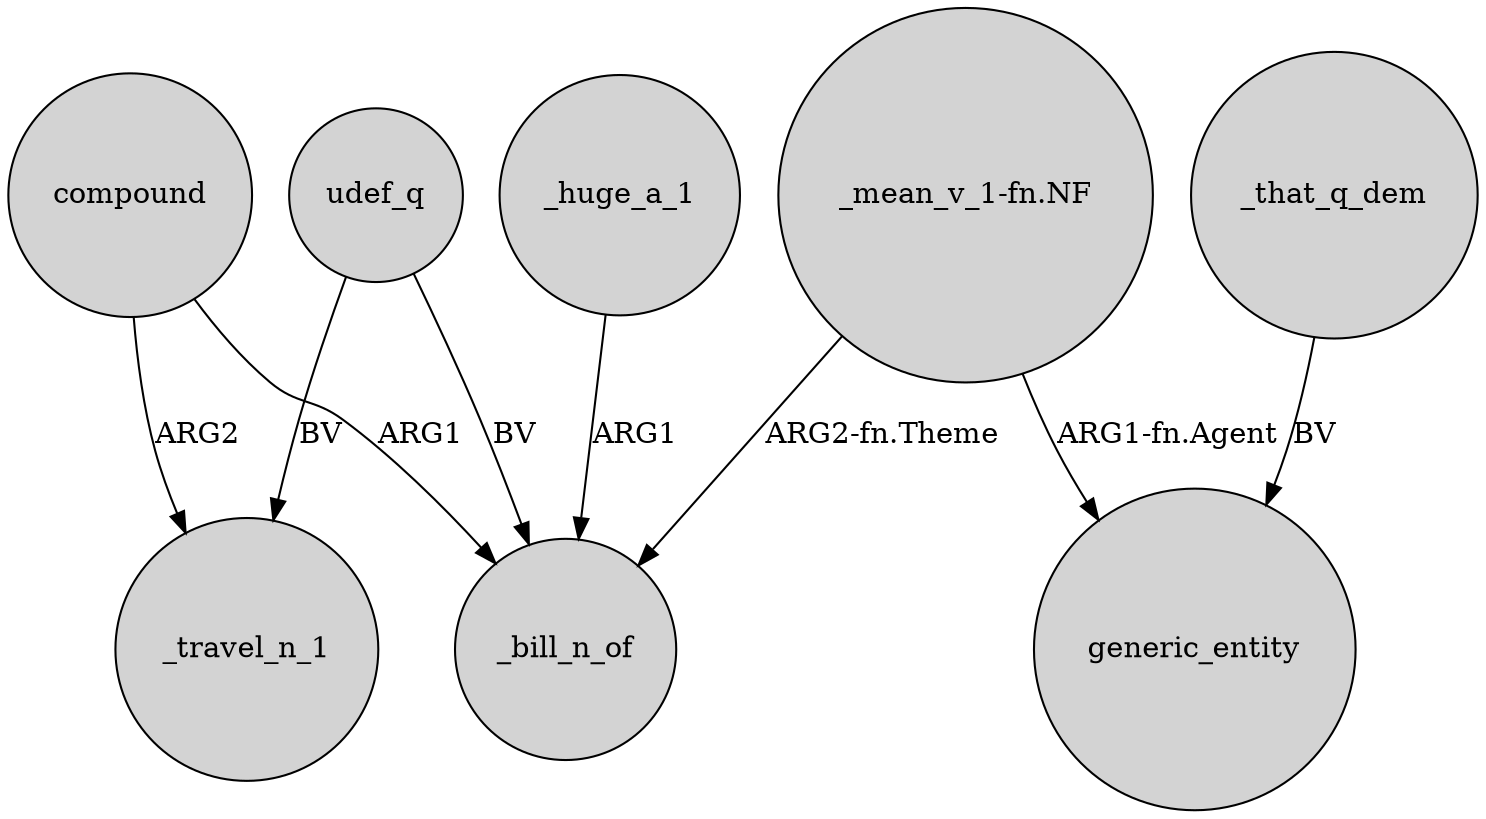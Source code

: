 digraph {
	node [shape=circle style=filled]
	udef_q -> _travel_n_1 [label=BV]
	udef_q -> _bill_n_of [label=BV]
	compound -> _bill_n_of [label=ARG1]
	compound -> _travel_n_1 [label=ARG2]
	_that_q_dem -> generic_entity [label=BV]
	"_mean_v_1-fn.NF" -> generic_entity [label="ARG1-fn.Agent"]
	"_mean_v_1-fn.NF" -> _bill_n_of [label="ARG2-fn.Theme"]
	_huge_a_1 -> _bill_n_of [label=ARG1]
}
